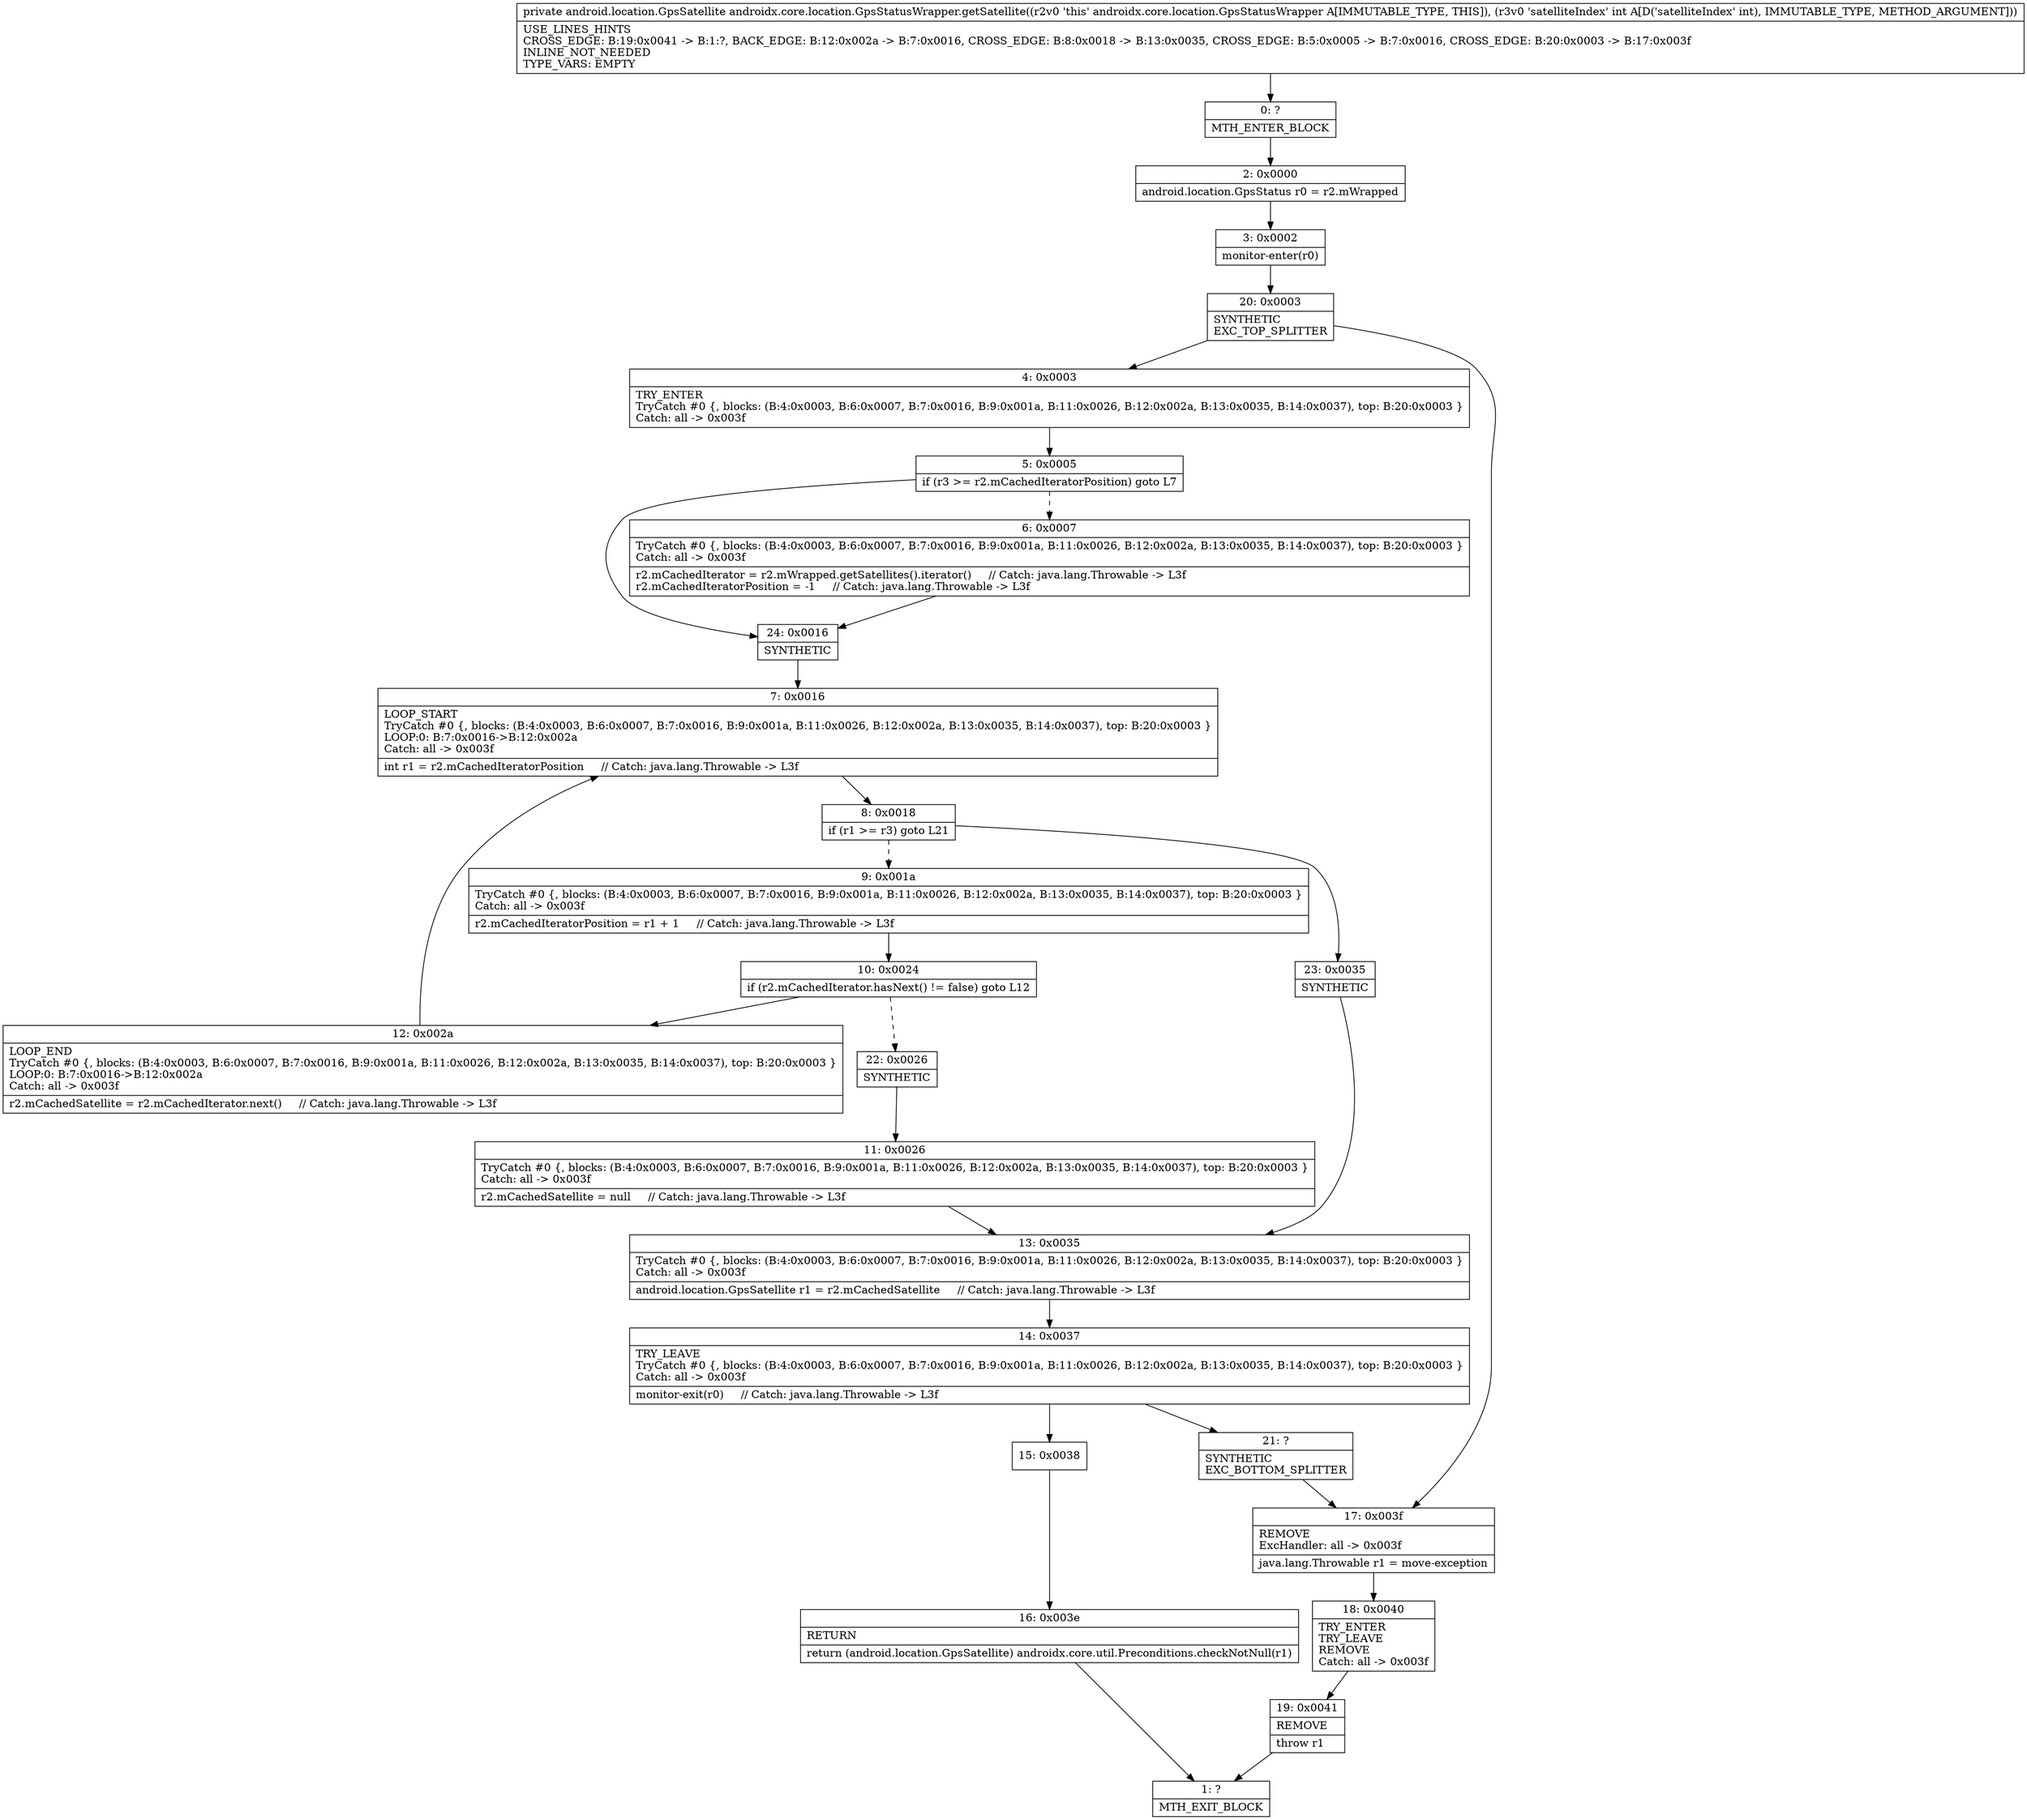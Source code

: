 digraph "CFG forandroidx.core.location.GpsStatusWrapper.getSatellite(I)Landroid\/location\/GpsSatellite;" {
Node_0 [shape=record,label="{0\:\ ?|MTH_ENTER_BLOCK\l}"];
Node_2 [shape=record,label="{2\:\ 0x0000|android.location.GpsStatus r0 = r2.mWrapped\l}"];
Node_3 [shape=record,label="{3\:\ 0x0002|monitor\-enter(r0)\l}"];
Node_20 [shape=record,label="{20\:\ 0x0003|SYNTHETIC\lEXC_TOP_SPLITTER\l}"];
Node_4 [shape=record,label="{4\:\ 0x0003|TRY_ENTER\lTryCatch #0 \{, blocks: (B:4:0x0003, B:6:0x0007, B:7:0x0016, B:9:0x001a, B:11:0x0026, B:12:0x002a, B:13:0x0035, B:14:0x0037), top: B:20:0x0003 \}\lCatch: all \-\> 0x003f\l}"];
Node_5 [shape=record,label="{5\:\ 0x0005|if (r3 \>= r2.mCachedIteratorPosition) goto L7\l}"];
Node_6 [shape=record,label="{6\:\ 0x0007|TryCatch #0 \{, blocks: (B:4:0x0003, B:6:0x0007, B:7:0x0016, B:9:0x001a, B:11:0x0026, B:12:0x002a, B:13:0x0035, B:14:0x0037), top: B:20:0x0003 \}\lCatch: all \-\> 0x003f\l|r2.mCachedIterator = r2.mWrapped.getSatellites().iterator()     \/\/ Catch: java.lang.Throwable \-\> L3f\lr2.mCachedIteratorPosition = \-1     \/\/ Catch: java.lang.Throwable \-\> L3f\l}"];
Node_24 [shape=record,label="{24\:\ 0x0016|SYNTHETIC\l}"];
Node_7 [shape=record,label="{7\:\ 0x0016|LOOP_START\lTryCatch #0 \{, blocks: (B:4:0x0003, B:6:0x0007, B:7:0x0016, B:9:0x001a, B:11:0x0026, B:12:0x002a, B:13:0x0035, B:14:0x0037), top: B:20:0x0003 \}\lLOOP:0: B:7:0x0016\-\>B:12:0x002a\lCatch: all \-\> 0x003f\l|int r1 = r2.mCachedIteratorPosition     \/\/ Catch: java.lang.Throwable \-\> L3f\l}"];
Node_8 [shape=record,label="{8\:\ 0x0018|if (r1 \>= r3) goto L21\l}"];
Node_9 [shape=record,label="{9\:\ 0x001a|TryCatch #0 \{, blocks: (B:4:0x0003, B:6:0x0007, B:7:0x0016, B:9:0x001a, B:11:0x0026, B:12:0x002a, B:13:0x0035, B:14:0x0037), top: B:20:0x0003 \}\lCatch: all \-\> 0x003f\l|r2.mCachedIteratorPosition = r1 + 1     \/\/ Catch: java.lang.Throwable \-\> L3f\l}"];
Node_10 [shape=record,label="{10\:\ 0x0024|if (r2.mCachedIterator.hasNext() != false) goto L12\l}"];
Node_12 [shape=record,label="{12\:\ 0x002a|LOOP_END\lTryCatch #0 \{, blocks: (B:4:0x0003, B:6:0x0007, B:7:0x0016, B:9:0x001a, B:11:0x0026, B:12:0x002a, B:13:0x0035, B:14:0x0037), top: B:20:0x0003 \}\lLOOP:0: B:7:0x0016\-\>B:12:0x002a\lCatch: all \-\> 0x003f\l|r2.mCachedSatellite = r2.mCachedIterator.next()     \/\/ Catch: java.lang.Throwable \-\> L3f\l}"];
Node_22 [shape=record,label="{22\:\ 0x0026|SYNTHETIC\l}"];
Node_11 [shape=record,label="{11\:\ 0x0026|TryCatch #0 \{, blocks: (B:4:0x0003, B:6:0x0007, B:7:0x0016, B:9:0x001a, B:11:0x0026, B:12:0x002a, B:13:0x0035, B:14:0x0037), top: B:20:0x0003 \}\lCatch: all \-\> 0x003f\l|r2.mCachedSatellite = null     \/\/ Catch: java.lang.Throwable \-\> L3f\l}"];
Node_13 [shape=record,label="{13\:\ 0x0035|TryCatch #0 \{, blocks: (B:4:0x0003, B:6:0x0007, B:7:0x0016, B:9:0x001a, B:11:0x0026, B:12:0x002a, B:13:0x0035, B:14:0x0037), top: B:20:0x0003 \}\lCatch: all \-\> 0x003f\l|android.location.GpsSatellite r1 = r2.mCachedSatellite     \/\/ Catch: java.lang.Throwable \-\> L3f\l}"];
Node_14 [shape=record,label="{14\:\ 0x0037|TRY_LEAVE\lTryCatch #0 \{, blocks: (B:4:0x0003, B:6:0x0007, B:7:0x0016, B:9:0x001a, B:11:0x0026, B:12:0x002a, B:13:0x0035, B:14:0x0037), top: B:20:0x0003 \}\lCatch: all \-\> 0x003f\l|monitor\-exit(r0)     \/\/ Catch: java.lang.Throwable \-\> L3f\l}"];
Node_15 [shape=record,label="{15\:\ 0x0038}"];
Node_16 [shape=record,label="{16\:\ 0x003e|RETURN\l|return (android.location.GpsSatellite) androidx.core.util.Preconditions.checkNotNull(r1)\l}"];
Node_1 [shape=record,label="{1\:\ ?|MTH_EXIT_BLOCK\l}"];
Node_21 [shape=record,label="{21\:\ ?|SYNTHETIC\lEXC_BOTTOM_SPLITTER\l}"];
Node_23 [shape=record,label="{23\:\ 0x0035|SYNTHETIC\l}"];
Node_17 [shape=record,label="{17\:\ 0x003f|REMOVE\lExcHandler: all \-\> 0x003f\l|java.lang.Throwable r1 = move\-exception\l}"];
Node_18 [shape=record,label="{18\:\ 0x0040|TRY_ENTER\lTRY_LEAVE\lREMOVE\lCatch: all \-\> 0x003f\l}"];
Node_19 [shape=record,label="{19\:\ 0x0041|REMOVE\l|throw r1\l}"];
MethodNode[shape=record,label="{private android.location.GpsSatellite androidx.core.location.GpsStatusWrapper.getSatellite((r2v0 'this' androidx.core.location.GpsStatusWrapper A[IMMUTABLE_TYPE, THIS]), (r3v0 'satelliteIndex' int A[D('satelliteIndex' int), IMMUTABLE_TYPE, METHOD_ARGUMENT]))  | USE_LINES_HINTS\lCROSS_EDGE: B:19:0x0041 \-\> B:1:?, BACK_EDGE: B:12:0x002a \-\> B:7:0x0016, CROSS_EDGE: B:8:0x0018 \-\> B:13:0x0035, CROSS_EDGE: B:5:0x0005 \-\> B:7:0x0016, CROSS_EDGE: B:20:0x0003 \-\> B:17:0x003f\lINLINE_NOT_NEEDED\lTYPE_VARS: EMPTY\l}"];
MethodNode -> Node_0;Node_0 -> Node_2;
Node_2 -> Node_3;
Node_3 -> Node_20;
Node_20 -> Node_4;
Node_20 -> Node_17;
Node_4 -> Node_5;
Node_5 -> Node_6[style=dashed];
Node_5 -> Node_24;
Node_6 -> Node_24;
Node_24 -> Node_7;
Node_7 -> Node_8;
Node_8 -> Node_9[style=dashed];
Node_8 -> Node_23;
Node_9 -> Node_10;
Node_10 -> Node_12;
Node_10 -> Node_22[style=dashed];
Node_12 -> Node_7;
Node_22 -> Node_11;
Node_11 -> Node_13;
Node_13 -> Node_14;
Node_14 -> Node_15;
Node_14 -> Node_21;
Node_15 -> Node_16;
Node_16 -> Node_1;
Node_21 -> Node_17;
Node_23 -> Node_13;
Node_17 -> Node_18;
Node_18 -> Node_19;
Node_19 -> Node_1;
}

